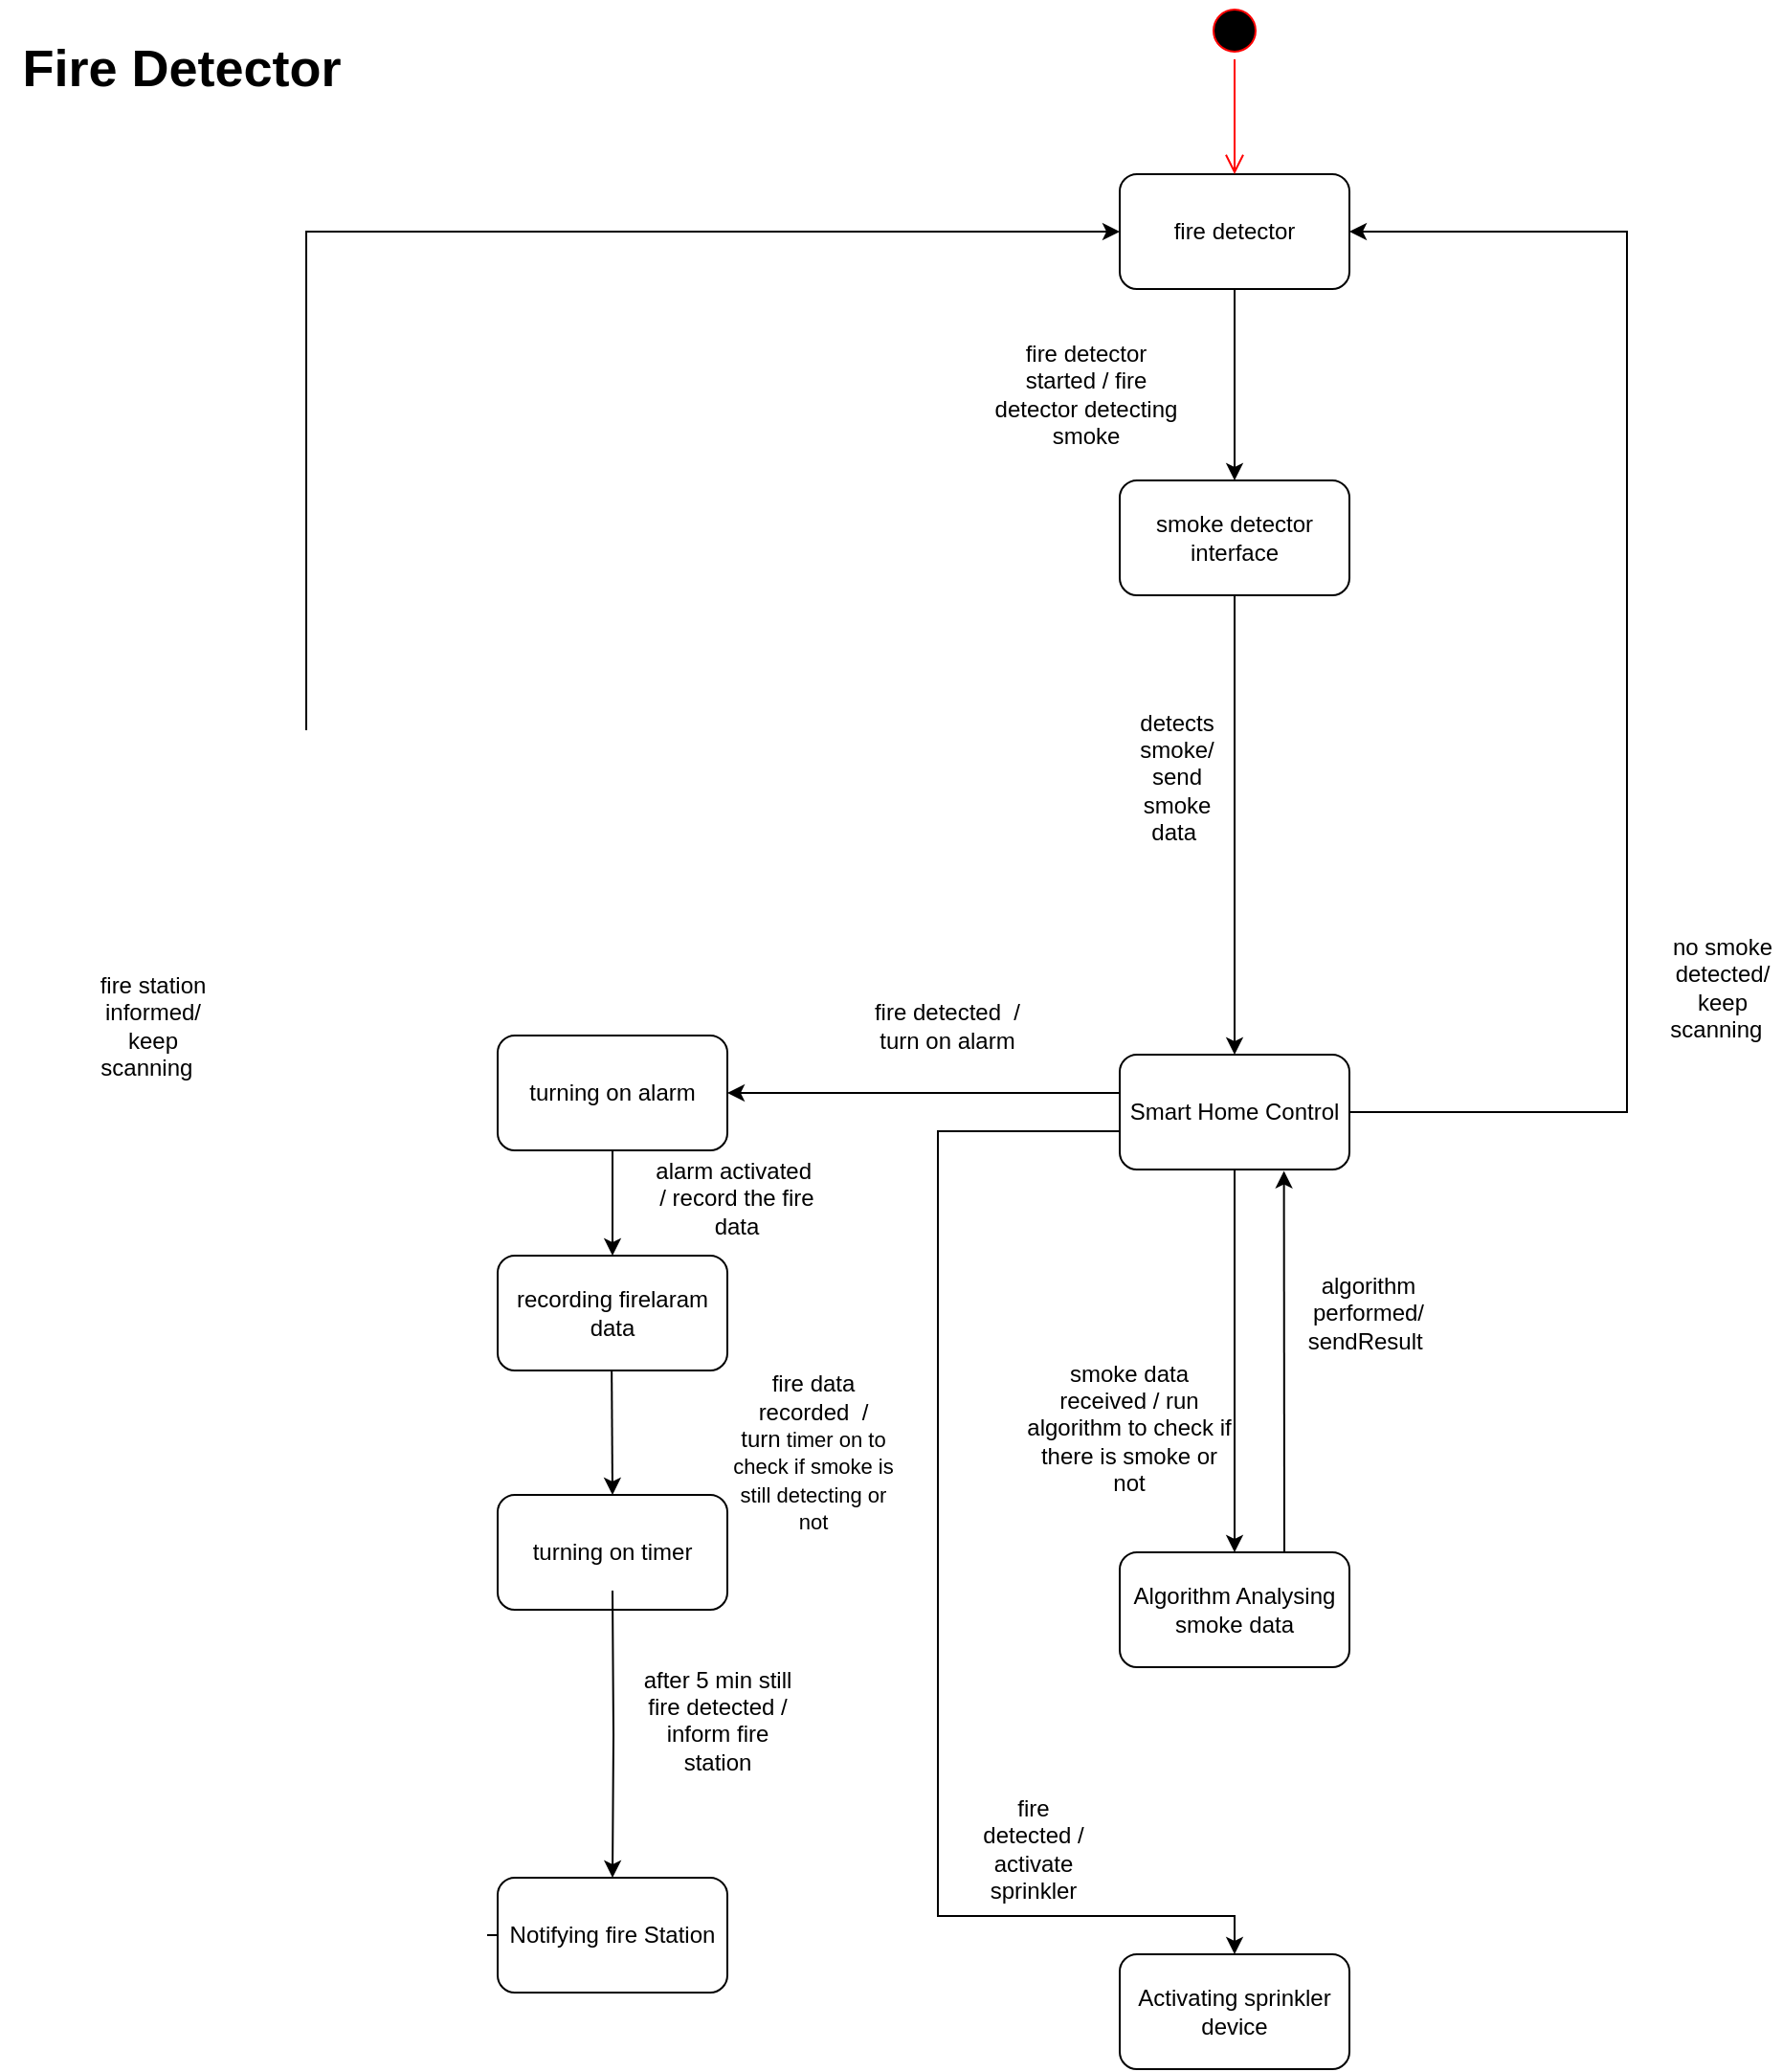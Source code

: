 <mxfile version="17.4.6" type="github">
  <diagram id="seyDO4-wxgzZC9itgzrF" name="Page-1">
    <mxGraphModel dx="3826" dy="1604" grid="1" gridSize="10" guides="1" tooltips="1" connect="1" arrows="1" fold="1" page="1" pageScale="1" pageWidth="850" pageHeight="1100" math="0" shadow="0">
      <root>
        <mxCell id="0" />
        <mxCell id="1" parent="0" />
        <mxCell id="aOr6tbd9TkYkK0zfE8DE-56" value="Fire Detector&lt;br&gt;" style="text;html=1;strokeColor=none;fillColor=none;align=center;verticalAlign=middle;whiteSpace=wrap;rounded=0;fontStyle=1;fontSize=27;" vertex="1" parent="1">
          <mxGeometry x="-220" y="100" width="190" height="30" as="geometry" />
        </mxCell>
        <mxCell id="aOr6tbd9TkYkK0zfE8DE-57" style="edgeStyle=orthogonalEdgeStyle;rounded=0;orthogonalLoop=1;jettySize=auto;html=1;entryX=0.5;entryY=0;entryDx=0;entryDy=0;" edge="1" parent="1" source="aOr6tbd9TkYkK0zfE8DE-58" target="aOr6tbd9TkYkK0zfE8DE-62">
          <mxGeometry relative="1" as="geometry" />
        </mxCell>
        <mxCell id="aOr6tbd9TkYkK0zfE8DE-58" value="fire detector" style="rounded=1;whiteSpace=wrap;html=1;" vertex="1" parent="1">
          <mxGeometry x="365" y="170" width="120" height="60" as="geometry" />
        </mxCell>
        <mxCell id="aOr6tbd9TkYkK0zfE8DE-59" value="" style="ellipse;html=1;shape=startState;fillColor=#000000;strokeColor=#ff0000;" vertex="1" parent="1">
          <mxGeometry x="410" y="80" width="30" height="30" as="geometry" />
        </mxCell>
        <mxCell id="aOr6tbd9TkYkK0zfE8DE-60" value="" style="edgeStyle=orthogonalEdgeStyle;html=1;verticalAlign=bottom;endArrow=open;endSize=8;strokeColor=#ff0000;rounded=0;" edge="1" parent="1" source="aOr6tbd9TkYkK0zfE8DE-59">
          <mxGeometry relative="1" as="geometry">
            <mxPoint x="425" y="170.0" as="targetPoint" />
          </mxGeometry>
        </mxCell>
        <mxCell id="aOr6tbd9TkYkK0zfE8DE-61" style="edgeStyle=orthogonalEdgeStyle;rounded=0;orthogonalLoop=1;jettySize=auto;html=1;entryX=0.5;entryY=0;entryDx=0;entryDy=0;" edge="1" parent="1" source="aOr6tbd9TkYkK0zfE8DE-62" target="aOr6tbd9TkYkK0zfE8DE-75">
          <mxGeometry relative="1" as="geometry">
            <mxPoint x="425" y="470.0" as="targetPoint" />
          </mxGeometry>
        </mxCell>
        <mxCell id="aOr6tbd9TkYkK0zfE8DE-62" value="smoke detector interface" style="rounded=1;whiteSpace=wrap;html=1;" vertex="1" parent="1">
          <mxGeometry x="365" y="330" width="120" height="60" as="geometry" />
        </mxCell>
        <mxCell id="aOr6tbd9TkYkK0zfE8DE-63" value="recording firelaram data" style="rounded=1;whiteSpace=wrap;html=1;" vertex="1" parent="1">
          <mxGeometry x="40" y="735" width="120" height="60" as="geometry" />
        </mxCell>
        <mxCell id="aOr6tbd9TkYkK0zfE8DE-64" value="fire detector started / fire detector detecting smoke" style="text;html=1;strokeColor=none;fillColor=none;align=center;verticalAlign=middle;whiteSpace=wrap;rounded=0;" vertex="1" parent="1">
          <mxGeometry x="295" y="270" width="105" height="30" as="geometry" />
        </mxCell>
        <mxCell id="aOr6tbd9TkYkK0zfE8DE-65" value="detects smoke/ send smoke data&amp;nbsp;" style="text;html=1;strokeColor=none;fillColor=none;align=center;verticalAlign=middle;whiteSpace=wrap;rounded=0;" vertex="1" parent="1">
          <mxGeometry x="365" y="470" width="60" height="30" as="geometry" />
        </mxCell>
        <mxCell id="aOr6tbd9TkYkK0zfE8DE-66" style="edgeStyle=orthogonalEdgeStyle;rounded=0;orthogonalLoop=1;jettySize=auto;html=1;exitX=0.5;exitY=1;exitDx=0;exitDy=0;" edge="1" parent="1" source="aOr6tbd9TkYkK0zfE8DE-75" target="aOr6tbd9TkYkK0zfE8DE-67">
          <mxGeometry relative="1" as="geometry">
            <mxPoint x="425" y="693" as="sourcePoint" />
            <mxPoint x="425" y="843" as="targetPoint" />
          </mxGeometry>
        </mxCell>
        <mxCell id="aOr6tbd9TkYkK0zfE8DE-67" value="Algorithm Analysing smoke data" style="rounded=1;whiteSpace=wrap;html=1;" vertex="1" parent="1">
          <mxGeometry x="365" y="890" width="120" height="60" as="geometry" />
        </mxCell>
        <mxCell id="aOr6tbd9TkYkK0zfE8DE-68" value="smoke data received / run algorithm to check if there is smoke or not" style="text;html=1;strokeColor=none;fillColor=none;align=center;verticalAlign=middle;whiteSpace=wrap;rounded=0;" vertex="1" parent="1">
          <mxGeometry x="315" y="810" width="110" height="30" as="geometry" />
        </mxCell>
        <mxCell id="aOr6tbd9TkYkK0zfE8DE-69" style="edgeStyle=orthogonalEdgeStyle;rounded=0;orthogonalLoop=1;jettySize=auto;html=1;entryX=0.5;entryY=0;entryDx=0;entryDy=0;" edge="1" parent="1" source="aOr6tbd9TkYkK0zfE8DE-75" target="aOr6tbd9TkYkK0zfE8DE-70">
          <mxGeometry relative="1" as="geometry">
            <mxPoint x="425" y="950" as="sourcePoint" />
            <Array as="points">
              <mxPoint x="270" y="670" />
              <mxPoint x="270" y="1080" />
              <mxPoint x="425" y="1080" />
            </Array>
          </mxGeometry>
        </mxCell>
        <mxCell id="aOr6tbd9TkYkK0zfE8DE-70" value="Activating sprinkler device" style="rounded=1;whiteSpace=wrap;html=1;" vertex="1" parent="1">
          <mxGeometry x="365" y="1100" width="120" height="60" as="geometry" />
        </mxCell>
        <mxCell id="aOr6tbd9TkYkK0zfE8DE-71" value="fire detected / activate sprinkler" style="text;html=1;strokeColor=none;fillColor=none;align=center;verticalAlign=middle;whiteSpace=wrap;rounded=0;" vertex="1" parent="1">
          <mxGeometry x="290" y="1030" width="60" height="30" as="geometry" />
        </mxCell>
        <mxCell id="aOr6tbd9TkYkK0zfE8DE-72" value="turning on alarm" style="rounded=1;whiteSpace=wrap;html=1;" vertex="1" parent="1">
          <mxGeometry x="40" y="620" width="120" height="60" as="geometry" />
        </mxCell>
        <mxCell id="aOr6tbd9TkYkK0zfE8DE-73" style="edgeStyle=orthogonalEdgeStyle;rounded=0;orthogonalLoop=1;jettySize=auto;html=1;entryX=1;entryY=0.5;entryDx=0;entryDy=0;exitX=0;exitY=0.25;exitDx=0;exitDy=0;" edge="1" parent="1" source="aOr6tbd9TkYkK0zfE8DE-75" target="aOr6tbd9TkYkK0zfE8DE-72">
          <mxGeometry relative="1" as="geometry">
            <mxPoint x="435" y="960" as="sourcePoint" />
            <mxPoint x="435" y="1110" as="targetPoint" />
            <Array as="points">
              <mxPoint x="365" y="650" />
            </Array>
          </mxGeometry>
        </mxCell>
        <mxCell id="aOr6tbd9TkYkK0zfE8DE-74" value="fire detected&amp;nbsp; / turn on alarm" style="text;html=1;strokeColor=none;fillColor=none;align=center;verticalAlign=middle;whiteSpace=wrap;rounded=0;" vertex="1" parent="1">
          <mxGeometry x="230" y="600" width="90" height="30" as="geometry" />
        </mxCell>
        <mxCell id="aOr6tbd9TkYkK0zfE8DE-75" value="Smart Home Control" style="rounded=1;whiteSpace=wrap;html=1;" vertex="1" parent="1">
          <mxGeometry x="365" y="630" width="120" height="60" as="geometry" />
        </mxCell>
        <mxCell id="aOr6tbd9TkYkK0zfE8DE-76" value="" style="endArrow=classic;html=1;rounded=0;exitX=0.75;exitY=0;exitDx=0;exitDy=0;entryX=0.715;entryY=1.013;entryDx=0;entryDy=0;entryPerimeter=0;" edge="1" parent="1" target="aOr6tbd9TkYkK0zfE8DE-75">
          <mxGeometry width="50" height="50" relative="1" as="geometry">
            <mxPoint x="451" y="890" as="sourcePoint" />
            <mxPoint x="481" y="690" as="targetPoint" />
          </mxGeometry>
        </mxCell>
        <mxCell id="aOr6tbd9TkYkK0zfE8DE-77" value="algorithm performed/ sendResult&amp;nbsp;" style="text;html=1;strokeColor=none;fillColor=none;align=center;verticalAlign=middle;whiteSpace=wrap;rounded=0;" vertex="1" parent="1">
          <mxGeometry x="450" y="750" width="90" height="30" as="geometry" />
        </mxCell>
        <mxCell id="aOr6tbd9TkYkK0zfE8DE-78" value="" style="endArrow=classic;html=1;rounded=0;exitX=0.5;exitY=1;exitDx=0;exitDy=0;entryX=0.5;entryY=0;entryDx=0;entryDy=0;" edge="1" parent="1" source="aOr6tbd9TkYkK0zfE8DE-72" target="aOr6tbd9TkYkK0zfE8DE-63">
          <mxGeometry width="50" height="50" relative="1" as="geometry">
            <mxPoint x="200" y="760" as="sourcePoint" />
            <mxPoint x="250" y="710" as="targetPoint" />
          </mxGeometry>
        </mxCell>
        <mxCell id="aOr6tbd9TkYkK0zfE8DE-79" value="turning on timer" style="rounded=1;whiteSpace=wrap;html=1;" vertex="1" parent="1">
          <mxGeometry x="40" y="860" width="120" height="60" as="geometry" />
        </mxCell>
        <mxCell id="aOr6tbd9TkYkK0zfE8DE-80" value="" style="endArrow=classic;html=1;rounded=0;exitX=0.5;exitY=1;exitDx=0;exitDy=0;entryX=0.5;entryY=0;entryDx=0;entryDy=0;" edge="1" parent="1" target="aOr6tbd9TkYkK0zfE8DE-79">
          <mxGeometry width="50" height="50" relative="1" as="geometry">
            <mxPoint x="99.57" y="795" as="sourcePoint" />
            <mxPoint x="99.57" y="850" as="targetPoint" />
          </mxGeometry>
        </mxCell>
        <mxCell id="aOr6tbd9TkYkK0zfE8DE-81" style="edgeStyle=orthogonalEdgeStyle;rounded=0;orthogonalLoop=1;jettySize=auto;html=1;entryX=0.5;entryY=0;entryDx=0;entryDy=0;" edge="1" parent="1" target="aOr6tbd9TkYkK0zfE8DE-82">
          <mxGeometry relative="1" as="geometry">
            <mxPoint x="100" y="910" as="sourcePoint" />
          </mxGeometry>
        </mxCell>
        <mxCell id="aOr6tbd9TkYkK0zfE8DE-82" value="Notifying fire Station" style="rounded=1;whiteSpace=wrap;html=1;" vertex="1" parent="1">
          <mxGeometry x="40" y="1060" width="120" height="60" as="geometry" />
        </mxCell>
        <mxCell id="aOr6tbd9TkYkK0zfE8DE-83" value="" style="endArrow=classic;html=1;rounded=0;exitX=1;exitY=0.5;exitDx=0;exitDy=0;entryX=1;entryY=0.5;entryDx=0;entryDy=0;" edge="1" parent="1" source="aOr6tbd9TkYkK0zfE8DE-75" target="aOr6tbd9TkYkK0zfE8DE-58">
          <mxGeometry width="50" height="50" relative="1" as="geometry">
            <mxPoint x="300" y="510" as="sourcePoint" />
            <mxPoint x="630" y="150" as="targetPoint" />
            <Array as="points">
              <mxPoint x="630" y="660" />
              <mxPoint x="630" y="200" />
            </Array>
          </mxGeometry>
        </mxCell>
        <mxCell id="aOr6tbd9TkYkK0zfE8DE-84" value="no smoke detected/ keep scanning&amp;nbsp;&amp;nbsp;" style="text;html=1;strokeColor=none;fillColor=none;align=center;verticalAlign=middle;whiteSpace=wrap;rounded=0;" vertex="1" parent="1">
          <mxGeometry x="650" y="580" width="60" height="30" as="geometry" />
        </mxCell>
        <mxCell id="aOr6tbd9TkYkK0zfE8DE-85" value="alarm activated&amp;nbsp; / record the fire data" style="text;html=1;strokeColor=none;fillColor=none;align=center;verticalAlign=middle;whiteSpace=wrap;rounded=0;" vertex="1" parent="1">
          <mxGeometry x="120" y="690" width="90" height="30" as="geometry" />
        </mxCell>
        <mxCell id="aOr6tbd9TkYkK0zfE8DE-86" value="fire data recorded&amp;nbsp; / turn&lt;span style=&quot;font-size: 11px&quot;&gt;&amp;nbsp;timer on to check if smoke is still detecting or not&lt;/span&gt;&lt;br&gt;&lt;span style=&quot;color: rgba(0 , 0 , 0 , 0) ; font-family: monospace ; font-size: 0px&quot;&gt;%3CmxGraphModel%3E%3Croot%3E%3CmxCell%20id%3D%220%22%2F%3E%3CmxCell%20id%3D%221%22%20parent%3D%220%22%2F%3E%3CmxCell%20id%3D%222%22%20value%3D%225.4%20timer%20to%20check%20if%20smoke%20is%20still%20detecting%20or%20not%22%20style%3D%22text%3Bhtml%3D1%3BstrokeColor%3Dnone%3BfillColor%3Dnone%3Balign%3Dcenter%3BverticalAlign%3Dmiddle%3BwhiteSpace%3Dwrap%3Brounded%3D0%3BfontSize%3D18%3B%22%20vertex%3D%221%22%20parent%3D%221%22%3E%3CmxGeometry%20x%3D%22-320%22%20y%3D%225720%22%20width%3D%22210%22%20height%3D%2230%22%20as%3D%22geometry%22%2F%3E%3C%2FmxCell%3E%3C%2Froot%3E%3C%2FmxGraphModel%3E&lt;/span&gt;" style="text;html=1;strokeColor=none;fillColor=none;align=center;verticalAlign=middle;whiteSpace=wrap;rounded=0;" vertex="1" parent="1">
          <mxGeometry x="160" y="830" width="90" height="30" as="geometry" />
        </mxCell>
        <mxCell id="aOr6tbd9TkYkK0zfE8DE-87" value="after 5 min still fire detected / inform fire station&lt;br&gt;&lt;span style=&quot;color: rgba(0 , 0 , 0 , 0) ; font-family: monospace ; font-size: 0px&quot;&gt;%3CmxGraphModel%3E%3Croot%3E%3CmxCell%20id%3D%220%22%2F%3E%3CmxCell%20id%3D%221%22%20parent%3D%220%22%2F%3E%3CmxCell%20id%3D%222%22%20value%3D%225.4%20timer%20to%20check%20if%20smoke%20is%20still%20detecting%20or%20not%22%20style%3D%22text%3Bhtml%3D1%3BstrokeColor%3Dnone%3BfillColor%3Dnone%3Balign%3Dcenter%3BverticalAlign%3Dmiddle%3BwhiteSpace%3Dwrap%3Brounded%3D0%3BfontSize%3D18%3B%22%20vertex%3D%221%22%20parent%3D%221%22%3E%3CmxGeometry%20x%3D%22-320%22%20y%3D%225720%22%20width%3D%22210%22%20height%3D%2230%22%20as%3D%22geometry%22%2F%3E%3C%2FmxCell%3E%3C%2Froot%3E%3C%2FmxGraphModel%3E&lt;/span&gt;" style="text;html=1;strokeColor=none;fillColor=none;align=center;verticalAlign=middle;whiteSpace=wrap;rounded=0;" vertex="1" parent="1">
          <mxGeometry x="110" y="970" width="90" height="30" as="geometry" />
        </mxCell>
        <mxCell id="aOr6tbd9TkYkK0zfE8DE-88" value="" style="endArrow=classic;html=1;rounded=0;fontSize=11;exitX=0;exitY=0.5;exitDx=0;exitDy=0;entryX=0;entryY=0.5;entryDx=0;entryDy=0;" edge="1" parent="1" source="aOr6tbd9TkYkK0zfE8DE-82" target="aOr6tbd9TkYkK0zfE8DE-58">
          <mxGeometry width="50" height="50" relative="1" as="geometry">
            <mxPoint x="-90" y="1110" as="sourcePoint" />
            <mxPoint x="-260" y="160" as="targetPoint" />
            <Array as="points">
              <mxPoint x="-60" y="1090" />
              <mxPoint x="-60" y="750" />
              <mxPoint x="-60" y="200" />
            </Array>
          </mxGeometry>
        </mxCell>
        <mxCell id="aOr6tbd9TkYkK0zfE8DE-89" value="fire station informed/ keep scanning&amp;nbsp;&amp;nbsp;" style="text;html=1;strokeColor=none;fillColor=none;align=center;verticalAlign=middle;whiteSpace=wrap;rounded=0;" vertex="1" parent="1">
          <mxGeometry x="-170" y="600" width="60" height="30" as="geometry" />
        </mxCell>
      </root>
    </mxGraphModel>
  </diagram>
</mxfile>
